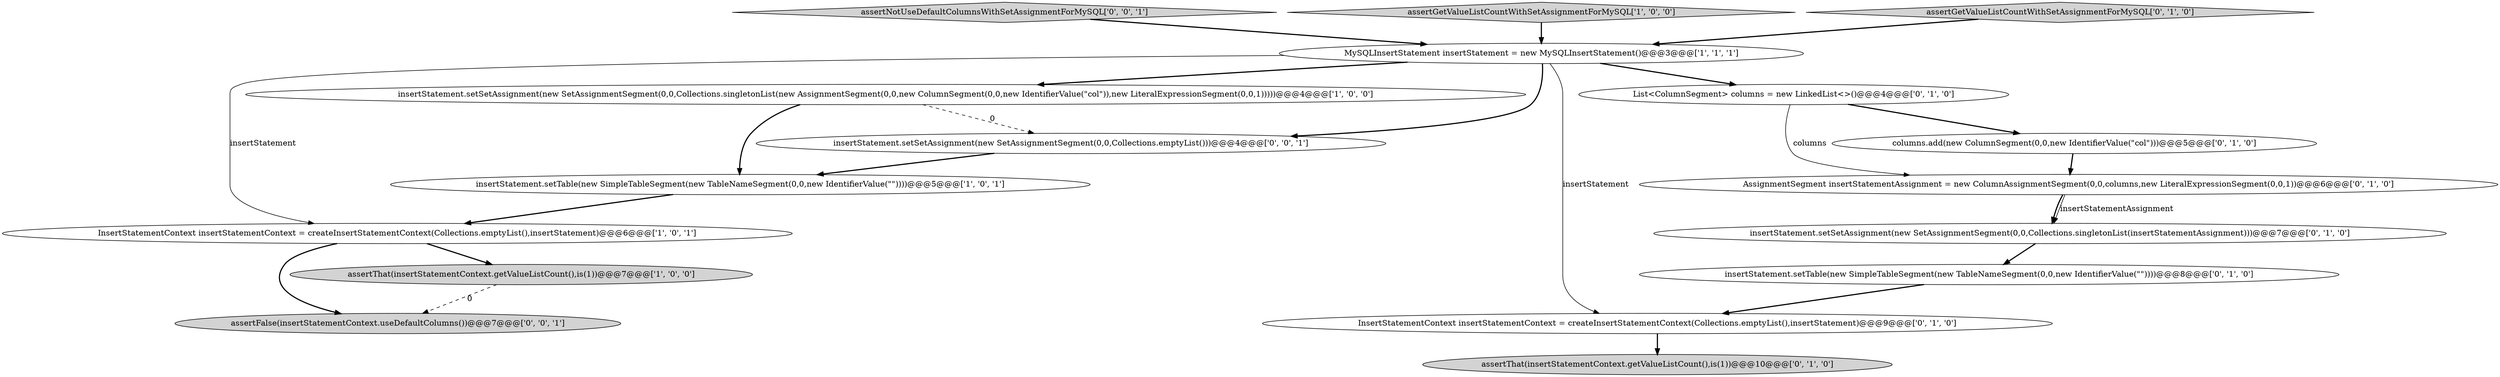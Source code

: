 digraph {
1 [style = filled, label = "insertStatement.setTable(new SimpleTableSegment(new TableNameSegment(0,0,new IdentifierValue(\"\"))))@@@5@@@['1', '0', '1']", fillcolor = white, shape = ellipse image = "AAA0AAABBB1BBB"];
3 [style = filled, label = "assertThat(insertStatementContext.getValueListCount(),is(1))@@@7@@@['1', '0', '0']", fillcolor = lightgray, shape = ellipse image = "AAA0AAABBB1BBB"];
14 [style = filled, label = "assertNotUseDefaultColumnsWithSetAssignmentForMySQL['0', '0', '1']", fillcolor = lightgray, shape = diamond image = "AAA0AAABBB3BBB"];
5 [style = filled, label = "InsertStatementContext insertStatementContext = createInsertStatementContext(Collections.emptyList(),insertStatement)@@@6@@@['1', '0', '1']", fillcolor = white, shape = ellipse image = "AAA0AAABBB1BBB"];
2 [style = filled, label = "MySQLInsertStatement insertStatement = new MySQLInsertStatement()@@@3@@@['1', '1', '1']", fillcolor = white, shape = ellipse image = "AAA0AAABBB1BBB"];
10 [style = filled, label = "assertThat(insertStatementContext.getValueListCount(),is(1))@@@10@@@['0', '1', '0']", fillcolor = lightgray, shape = ellipse image = "AAA0AAABBB2BBB"];
0 [style = filled, label = "assertGetValueListCountWithSetAssignmentForMySQL['1', '0', '0']", fillcolor = lightgray, shape = diamond image = "AAA0AAABBB1BBB"];
9 [style = filled, label = "insertStatement.setTable(new SimpleTableSegment(new TableNameSegment(0,0,new IdentifierValue(\"\"))))@@@8@@@['0', '1', '0']", fillcolor = white, shape = ellipse image = "AAA0AAABBB2BBB"];
12 [style = filled, label = "InsertStatementContext insertStatementContext = createInsertStatementContext(Collections.emptyList(),insertStatement)@@@9@@@['0', '1', '0']", fillcolor = white, shape = ellipse image = "AAA0AAABBB2BBB"];
4 [style = filled, label = "insertStatement.setSetAssignment(new SetAssignmentSegment(0,0,Collections.singletonList(new AssignmentSegment(0,0,new ColumnSegment(0,0,new IdentifierValue(\"col\")),new LiteralExpressionSegment(0,0,1)))))@@@4@@@['1', '0', '0']", fillcolor = white, shape = ellipse image = "AAA0AAABBB1BBB"];
15 [style = filled, label = "assertFalse(insertStatementContext.useDefaultColumns())@@@7@@@['0', '0', '1']", fillcolor = lightgray, shape = ellipse image = "AAA0AAABBB3BBB"];
8 [style = filled, label = "List<ColumnSegment> columns = new LinkedList<>()@@@4@@@['0', '1', '0']", fillcolor = white, shape = ellipse image = "AAA0AAABBB2BBB"];
16 [style = filled, label = "insertStatement.setSetAssignment(new SetAssignmentSegment(0,0,Collections.emptyList()))@@@4@@@['0', '0', '1']", fillcolor = white, shape = ellipse image = "AAA0AAABBB3BBB"];
6 [style = filled, label = "columns.add(new ColumnSegment(0,0,new IdentifierValue(\"col\")))@@@5@@@['0', '1', '0']", fillcolor = white, shape = ellipse image = "AAA1AAABBB2BBB"];
13 [style = filled, label = "assertGetValueListCountWithSetAssignmentForMySQL['0', '1', '0']", fillcolor = lightgray, shape = diamond image = "AAA0AAABBB2BBB"];
11 [style = filled, label = "AssignmentSegment insertStatementAssignment = new ColumnAssignmentSegment(0,0,columns,new LiteralExpressionSegment(0,0,1))@@@6@@@['0', '1', '0']", fillcolor = white, shape = ellipse image = "AAA1AAABBB2BBB"];
7 [style = filled, label = "insertStatement.setSetAssignment(new SetAssignmentSegment(0,0,Collections.singletonList(insertStatementAssignment)))@@@7@@@['0', '1', '0']", fillcolor = white, shape = ellipse image = "AAA1AAABBB2BBB"];
2->4 [style = bold, label=""];
2->5 [style = solid, label="insertStatement"];
7->9 [style = bold, label=""];
6->11 [style = bold, label=""];
4->16 [style = dashed, label="0"];
8->6 [style = bold, label=""];
8->11 [style = solid, label="columns"];
5->15 [style = bold, label=""];
4->1 [style = bold, label=""];
2->8 [style = bold, label=""];
11->7 [style = bold, label=""];
12->10 [style = bold, label=""];
16->1 [style = bold, label=""];
1->5 [style = bold, label=""];
3->15 [style = dashed, label="0"];
14->2 [style = bold, label=""];
2->16 [style = bold, label=""];
5->3 [style = bold, label=""];
0->2 [style = bold, label=""];
13->2 [style = bold, label=""];
11->7 [style = solid, label="insertStatementAssignment"];
9->12 [style = bold, label=""];
2->12 [style = solid, label="insertStatement"];
}
